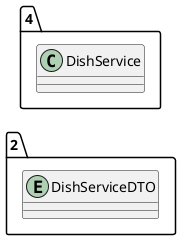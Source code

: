 @startuml 
allow_mixing
left to right direction
package "2"{
entity DishServiceDTO

}
package "4"{
class DishService
}
@enduml